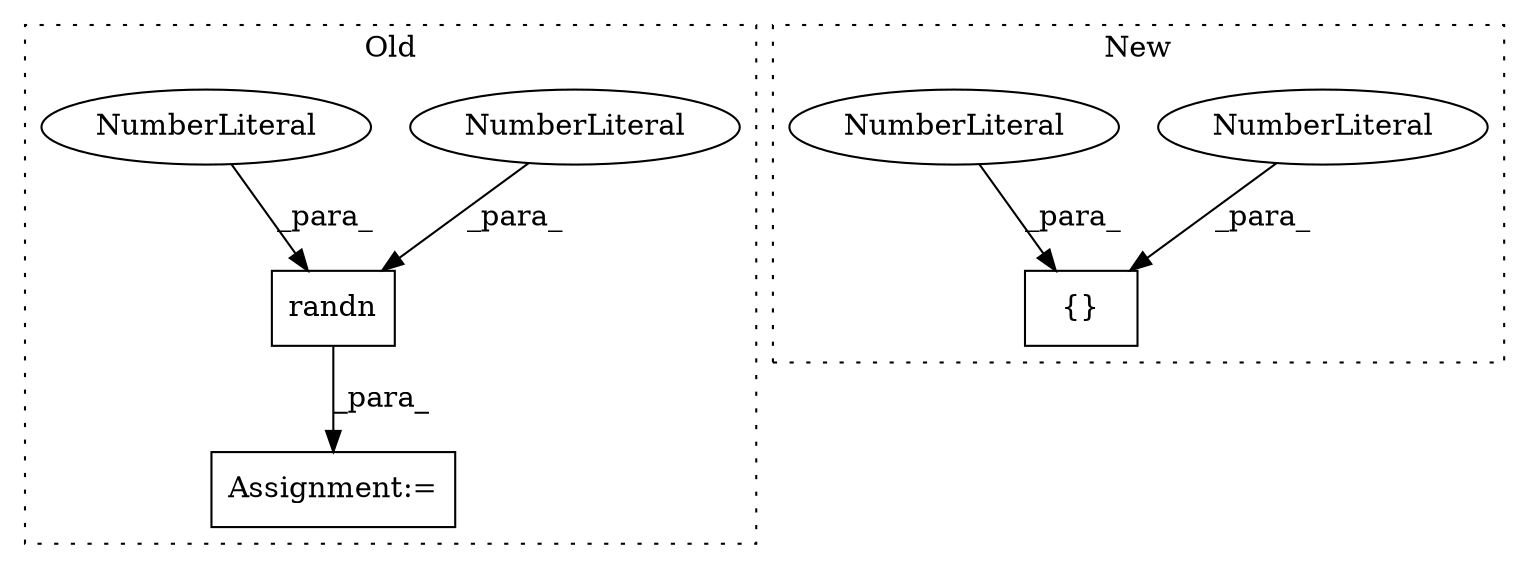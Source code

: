 digraph G {
subgraph cluster0 {
1 [label="randn" a="32" s="16175,16188" l="6,1" shape="box"];
5 [label="NumberLiteral" a="34" s="16183" l="1" shape="ellipse"];
6 [label="NumberLiteral" a="34" s="16187" l="1" shape="ellipse"];
7 [label="Assignment:=" a="7" s="16159" l="1" shape="box"];
label = "Old";
style="dotted";
}
subgraph cluster1 {
2 [label="{}" a="4" s="16323,16327" l="1,1" shape="box"];
3 [label="NumberLiteral" a="34" s="16324" l="1" shape="ellipse"];
4 [label="NumberLiteral" a="34" s="16326" l="1" shape="ellipse"];
label = "New";
style="dotted";
}
1 -> 7 [label="_para_"];
3 -> 2 [label="_para_"];
4 -> 2 [label="_para_"];
5 -> 1 [label="_para_"];
6 -> 1 [label="_para_"];
}